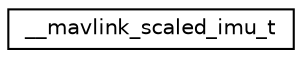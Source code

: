 digraph "Graphical Class Hierarchy"
{
 // INTERACTIVE_SVG=YES
  edge [fontname="Helvetica",fontsize="10",labelfontname="Helvetica",labelfontsize="10"];
  node [fontname="Helvetica",fontsize="10",shape=record];
  rankdir="LR";
  Node1 [label="__mavlink_scaled_imu_t",height=0.2,width=0.4,color="black", fillcolor="white", style="filled",URL="$struct____mavlink__scaled__imu__t.html"];
}
